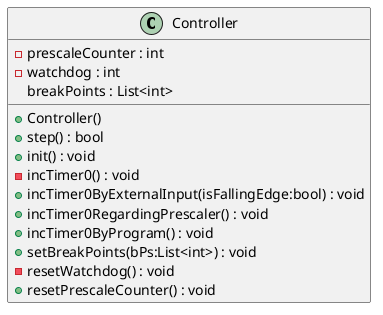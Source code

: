 @startuml
class Controller {
    - prescaleCounter : int
    - watchdog : int
    breakPoints : List<int>
    + Controller()
    + step() : bool
    + init() : void
    - incTimer0() : void
    + incTimer0ByExternalInput(isFallingEdge:bool) : void
    + incTimer0RegardingPrescaler() : void
    + incTimer0ByProgram() : void
    + setBreakPoints(bPs:List<int>) : void
    - resetWatchdog() : void
    + resetPrescaleCounter() : void
}
@enduml
